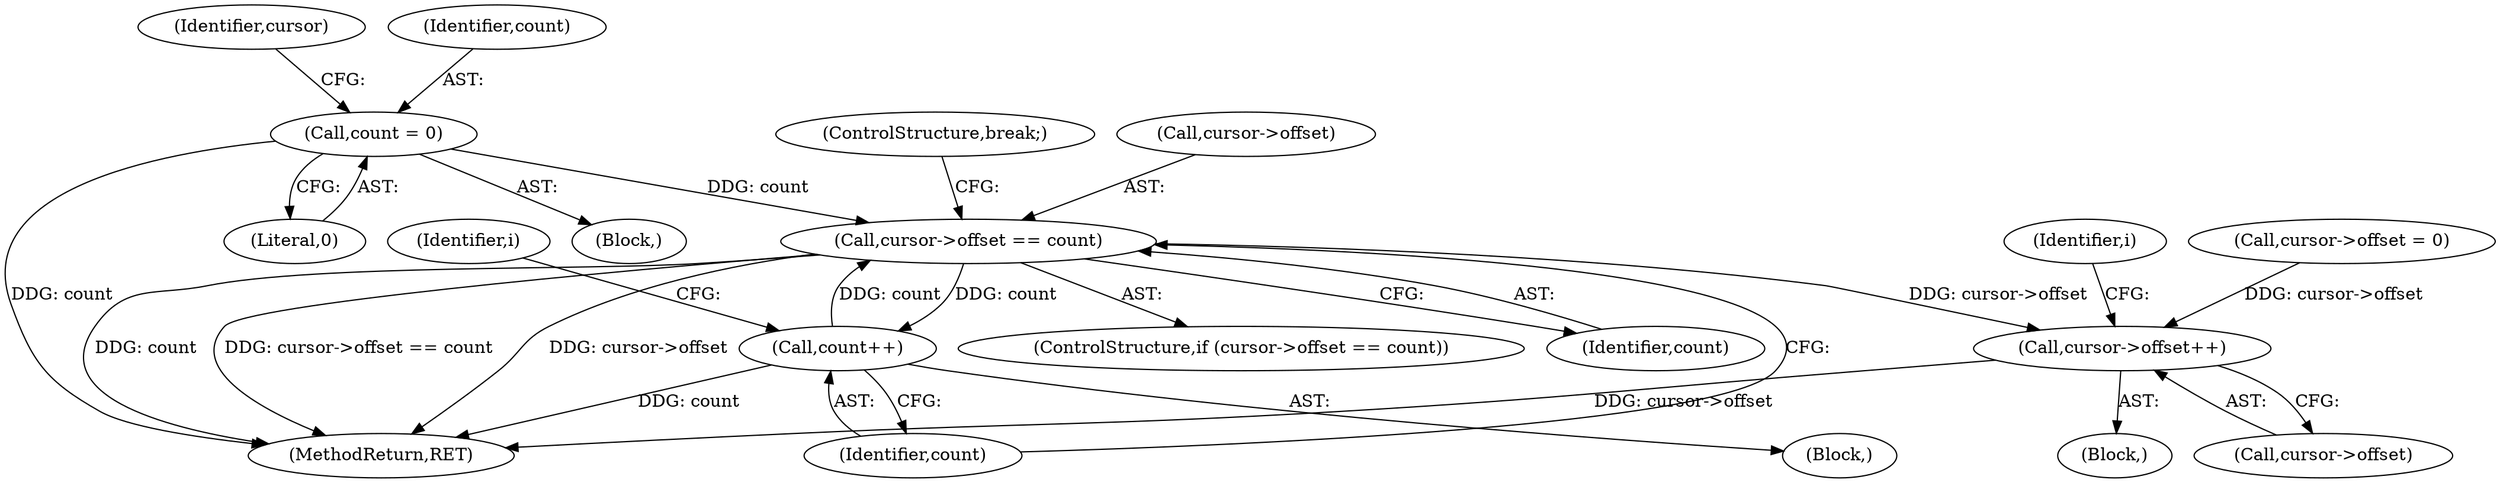 digraph "0_linux_2e83b79b2d6c78bf1b4aa227938a214dcbddc83f_0@pointer" {
"1000464" [label="(Call,cursor->offset == count)"];
"1000471" [label="(Call,count++)"];
"1000464" [label="(Call,cursor->offset == count)"];
"1000424" [label="(Call,count = 0)"];
"1000560" [label="(Call,cursor->offset++)"];
"1000519" [label="(Call,cursor->offset = 0)"];
"1000471" [label="(Call,count++)"];
"1000560" [label="(Call,cursor->offset++)"];
"1000499" [label="(Identifier,i)"];
"1000470" [label="(ControlStructure,break;)"];
"1000472" [label="(Identifier,count)"];
"1000463" [label="(ControlStructure,if (cursor->offset == count))"];
"1000111" [label="(Block,)"];
"1000465" [label="(Call,cursor->offset)"];
"1000429" [label="(Identifier,cursor)"];
"1000426" [label="(Literal,0)"];
"1000462" [label="(Block,)"];
"1000424" [label="(Call,count = 0)"];
"1000425" [label="(Identifier,count)"];
"1000468" [label="(Identifier,count)"];
"1000502" [label="(Block,)"];
"1000561" [label="(Call,cursor->offset)"];
"1000464" [label="(Call,cursor->offset == count)"];
"1000568" [label="(MethodReturn,RET)"];
"1000450" [label="(Identifier,i)"];
"1000464" -> "1000463"  [label="AST: "];
"1000464" -> "1000468"  [label="CFG: "];
"1000465" -> "1000464"  [label="AST: "];
"1000468" -> "1000464"  [label="AST: "];
"1000470" -> "1000464"  [label="CFG: "];
"1000472" -> "1000464"  [label="CFG: "];
"1000464" -> "1000568"  [label="DDG: cursor->offset"];
"1000464" -> "1000568"  [label="DDG: count"];
"1000464" -> "1000568"  [label="DDG: cursor->offset == count"];
"1000471" -> "1000464"  [label="DDG: count"];
"1000424" -> "1000464"  [label="DDG: count"];
"1000464" -> "1000471"  [label="DDG: count"];
"1000464" -> "1000560"  [label="DDG: cursor->offset"];
"1000471" -> "1000462"  [label="AST: "];
"1000471" -> "1000472"  [label="CFG: "];
"1000472" -> "1000471"  [label="AST: "];
"1000450" -> "1000471"  [label="CFG: "];
"1000471" -> "1000568"  [label="DDG: count"];
"1000424" -> "1000111"  [label="AST: "];
"1000424" -> "1000426"  [label="CFG: "];
"1000425" -> "1000424"  [label="AST: "];
"1000426" -> "1000424"  [label="AST: "];
"1000429" -> "1000424"  [label="CFG: "];
"1000424" -> "1000568"  [label="DDG: count"];
"1000560" -> "1000502"  [label="AST: "];
"1000560" -> "1000561"  [label="CFG: "];
"1000561" -> "1000560"  [label="AST: "];
"1000499" -> "1000560"  [label="CFG: "];
"1000560" -> "1000568"  [label="DDG: cursor->offset"];
"1000519" -> "1000560"  [label="DDG: cursor->offset"];
}

